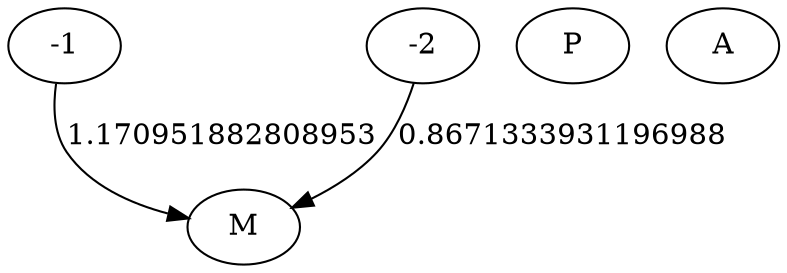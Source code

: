 digraph {
	0 [label=M]
	1 [label=P]
	2 [label=A]
	-1 -> 0 [label=1.170951882808953]
	-2 -> 0 [label=0.8671333931196988]
}
